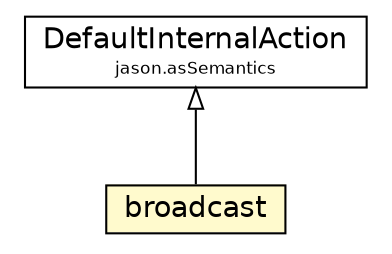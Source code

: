 #!/usr/local/bin/dot
#
# Class diagram 
# Generated by UMLGraph version 5.1 (http://www.umlgraph.org/)
#

digraph G {
	edge [fontname="Helvetica",fontsize=10,labelfontname="Helvetica",labelfontsize=10];
	node [fontname="Helvetica",fontsize=10,shape=plaintext];
	nodesep=0.25;
	ranksep=0.5;
	// jason.asSemantics.DefaultInternalAction
	c65634 [label=<<table title="jason.asSemantics.DefaultInternalAction" border="0" cellborder="1" cellspacing="0" cellpadding="2" port="p" href="../asSemantics/DefaultInternalAction.html">
		<tr><td><table border="0" cellspacing="0" cellpadding="1">
<tr><td align="center" balign="center"> DefaultInternalAction </td></tr>
<tr><td align="center" balign="center"><font point-size="8.0"> jason.asSemantics </font></td></tr>
		</table></td></tr>
		</table>>, fontname="Helvetica", fontcolor="black", fontsize=14.0];
	// jason.stdlib.broadcast
	c65851 [label=<<table title="jason.stdlib.broadcast" border="0" cellborder="1" cellspacing="0" cellpadding="2" port="p" bgcolor="lemonChiffon" href="./broadcast.html">
		<tr><td><table border="0" cellspacing="0" cellpadding="1">
<tr><td align="center" balign="center"> broadcast </td></tr>
		</table></td></tr>
		</table>>, fontname="Helvetica", fontcolor="black", fontsize=14.0];
	//jason.stdlib.broadcast extends jason.asSemantics.DefaultInternalAction
	c65634:p -> c65851:p [dir=back,arrowtail=empty];
}

